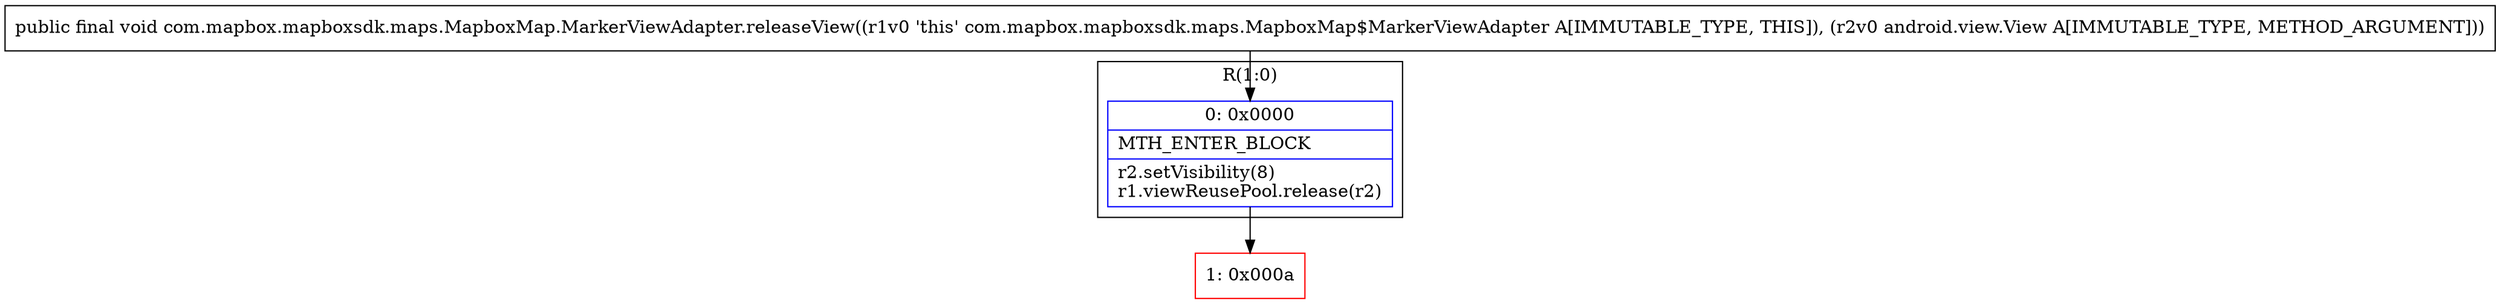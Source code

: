 digraph "CFG forcom.mapbox.mapboxsdk.maps.MapboxMap.MarkerViewAdapter.releaseView(Landroid\/view\/View;)V" {
subgraph cluster_Region_131121814 {
label = "R(1:0)";
node [shape=record,color=blue];
Node_0 [shape=record,label="{0\:\ 0x0000|MTH_ENTER_BLOCK\l|r2.setVisibility(8)\lr1.viewReusePool.release(r2)\l}"];
}
Node_1 [shape=record,color=red,label="{1\:\ 0x000a}"];
MethodNode[shape=record,label="{public final void com.mapbox.mapboxsdk.maps.MapboxMap.MarkerViewAdapter.releaseView((r1v0 'this' com.mapbox.mapboxsdk.maps.MapboxMap$MarkerViewAdapter A[IMMUTABLE_TYPE, THIS]), (r2v0 android.view.View A[IMMUTABLE_TYPE, METHOD_ARGUMENT])) }"];
MethodNode -> Node_0;
Node_0 -> Node_1;
}

